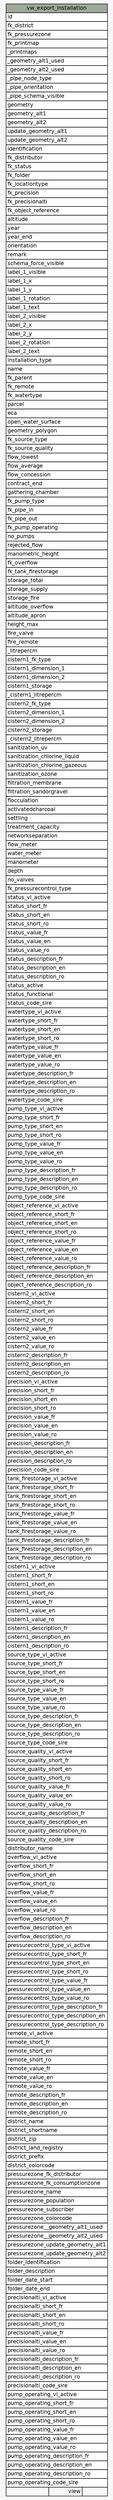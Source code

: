 // dot 2.38.0 on Linux 4.8.0-42-generic
// SchemaSpy rev 590
digraph "vw_export_installation" {
  graph [
    rankdir="RL"
    bgcolor="#f7f7f7"
    nodesep="0.18"
    ranksep="0.46"
    fontname="Helvetica"
    fontsize="11"
  ];
  node [
    fontname="Helvetica"
    fontsize="11"
    shape="plaintext"
  ];
  edge [
    arrowsize="0.8"
  ];
  "vw_export_installation" [
    label=<
    <TABLE BORDER="0" CELLBORDER="1" CELLSPACING="0" BGCOLOR="#ffffff">
      <TR><TD COLSPAN="3" BGCOLOR="#9bab96" ALIGN="CENTER">vw_export_installation</TD></TR>
      <TR><TD PORT="id" COLSPAN="3" ALIGN="LEFT">id</TD></TR>
      <TR><TD PORT="fk_district" COLSPAN="3" ALIGN="LEFT">fk_district</TD></TR>
      <TR><TD PORT="fk_pressurezone" COLSPAN="3" ALIGN="LEFT">fk_pressurezone</TD></TR>
      <TR><TD PORT="fk_printmap" COLSPAN="3" ALIGN="LEFT">fk_printmap</TD></TR>
      <TR><TD PORT="_printmaps" COLSPAN="3" ALIGN="LEFT">_printmaps</TD></TR>
      <TR><TD PORT="_geometry_alt1_used" COLSPAN="3" ALIGN="LEFT">_geometry_alt1_used</TD></TR>
      <TR><TD PORT="_geometry_alt2_used" COLSPAN="3" ALIGN="LEFT">_geometry_alt2_used</TD></TR>
      <TR><TD PORT="_pipe_node_type" COLSPAN="3" ALIGN="LEFT">_pipe_node_type</TD></TR>
      <TR><TD PORT="_pipe_orientation" COLSPAN="3" ALIGN="LEFT">_pipe_orientation</TD></TR>
      <TR><TD PORT="_pipe_schema_visible" COLSPAN="3" ALIGN="LEFT">_pipe_schema_visible</TD></TR>
      <TR><TD PORT="geometry" COLSPAN="3" ALIGN="LEFT">geometry</TD></TR>
      <TR><TD PORT="geometry_alt1" COLSPAN="3" ALIGN="LEFT">geometry_alt1</TD></TR>
      <TR><TD PORT="geometry_alt2" COLSPAN="3" ALIGN="LEFT">geometry_alt2</TD></TR>
      <TR><TD PORT="update_geometry_alt1" COLSPAN="3" ALIGN="LEFT">update_geometry_alt1</TD></TR>
      <TR><TD PORT="update_geometry_alt2" COLSPAN="3" ALIGN="LEFT">update_geometry_alt2</TD></TR>
      <TR><TD PORT="identification" COLSPAN="3" ALIGN="LEFT">identification</TD></TR>
      <TR><TD PORT="fk_distributor" COLSPAN="3" ALIGN="LEFT">fk_distributor</TD></TR>
      <TR><TD PORT="fk_status" COLSPAN="3" ALIGN="LEFT">fk_status</TD></TR>
      <TR><TD PORT="fk_folder" COLSPAN="3" ALIGN="LEFT">fk_folder</TD></TR>
      <TR><TD PORT="fk_locationtype" COLSPAN="3" ALIGN="LEFT">fk_locationtype</TD></TR>
      <TR><TD PORT="fk_precision" COLSPAN="3" ALIGN="LEFT">fk_precision</TD></TR>
      <TR><TD PORT="fk_precisionalti" COLSPAN="3" ALIGN="LEFT">fk_precisionalti</TD></TR>
      <TR><TD PORT="fk_object_reference" COLSPAN="3" ALIGN="LEFT">fk_object_reference</TD></TR>
      <TR><TD PORT="altitude" COLSPAN="3" ALIGN="LEFT">altitude</TD></TR>
      <TR><TD PORT="year" COLSPAN="3" ALIGN="LEFT">year</TD></TR>
      <TR><TD PORT="year_end" COLSPAN="3" ALIGN="LEFT">year_end</TD></TR>
      <TR><TD PORT="orientation" COLSPAN="3" ALIGN="LEFT">orientation</TD></TR>
      <TR><TD PORT="remark" COLSPAN="3" ALIGN="LEFT">remark</TD></TR>
      <TR><TD PORT="schema_force_visible" COLSPAN="3" ALIGN="LEFT">schema_force_visible</TD></TR>
      <TR><TD PORT="label_1_visible" COLSPAN="3" ALIGN="LEFT">label_1_visible</TD></TR>
      <TR><TD PORT="label_1_x" COLSPAN="3" ALIGN="LEFT">label_1_x</TD></TR>
      <TR><TD PORT="label_1_y" COLSPAN="3" ALIGN="LEFT">label_1_y</TD></TR>
      <TR><TD PORT="label_1_rotation" COLSPAN="3" ALIGN="LEFT">label_1_rotation</TD></TR>
      <TR><TD PORT="label_1_text" COLSPAN="3" ALIGN="LEFT">label_1_text</TD></TR>
      <TR><TD PORT="label_2_visible" COLSPAN="3" ALIGN="LEFT">label_2_visible</TD></TR>
      <TR><TD PORT="label_2_x" COLSPAN="3" ALIGN="LEFT">label_2_x</TD></TR>
      <TR><TD PORT="label_2_y" COLSPAN="3" ALIGN="LEFT">label_2_y</TD></TR>
      <TR><TD PORT="label_2_rotation" COLSPAN="3" ALIGN="LEFT">label_2_rotation</TD></TR>
      <TR><TD PORT="label_2_text" COLSPAN="3" ALIGN="LEFT">label_2_text</TD></TR>
      <TR><TD PORT="installation_type" COLSPAN="3" ALIGN="LEFT">installation_type</TD></TR>
      <TR><TD PORT="name" COLSPAN="3" ALIGN="LEFT">name</TD></TR>
      <TR><TD PORT="fk_parent" COLSPAN="3" ALIGN="LEFT">fk_parent</TD></TR>
      <TR><TD PORT="fk_remote" COLSPAN="3" ALIGN="LEFT">fk_remote</TD></TR>
      <TR><TD PORT="fk_watertype" COLSPAN="3" ALIGN="LEFT">fk_watertype</TD></TR>
      <TR><TD PORT="parcel" COLSPAN="3" ALIGN="LEFT">parcel</TD></TR>
      <TR><TD PORT="eca" COLSPAN="3" ALIGN="LEFT">eca</TD></TR>
      <TR><TD PORT="open_water_surface" COLSPAN="3" ALIGN="LEFT">open_water_surface</TD></TR>
      <TR><TD PORT="geometry_polygon" COLSPAN="3" ALIGN="LEFT">geometry_polygon</TD></TR>
      <TR><TD PORT="fk_source_type" COLSPAN="3" ALIGN="LEFT">fk_source_type</TD></TR>
      <TR><TD PORT="fk_source_quality" COLSPAN="3" ALIGN="LEFT">fk_source_quality</TD></TR>
      <TR><TD PORT="flow_lowest" COLSPAN="3" ALIGN="LEFT">flow_lowest</TD></TR>
      <TR><TD PORT="flow_average" COLSPAN="3" ALIGN="LEFT">flow_average</TD></TR>
      <TR><TD PORT="flow_concession" COLSPAN="3" ALIGN="LEFT">flow_concession</TD></TR>
      <TR><TD PORT="contract_end" COLSPAN="3" ALIGN="LEFT">contract_end</TD></TR>
      <TR><TD PORT="gathering_chamber" COLSPAN="3" ALIGN="LEFT">gathering_chamber</TD></TR>
      <TR><TD PORT="fk_pump_type" COLSPAN="3" ALIGN="LEFT">fk_pump_type</TD></TR>
      <TR><TD PORT="fk_pipe_in" COLSPAN="3" ALIGN="LEFT">fk_pipe_in</TD></TR>
      <TR><TD PORT="fk_pipe_out" COLSPAN="3" ALIGN="LEFT">fk_pipe_out</TD></TR>
      <TR><TD PORT="fk_pump_operating" COLSPAN="3" ALIGN="LEFT">fk_pump_operating</TD></TR>
      <TR><TD PORT="no_pumps" COLSPAN="3" ALIGN="LEFT">no_pumps</TD></TR>
      <TR><TD PORT="rejected_flow" COLSPAN="3" ALIGN="LEFT">rejected_flow</TD></TR>
      <TR><TD PORT="manometric_height" COLSPAN="3" ALIGN="LEFT">manometric_height</TD></TR>
      <TR><TD PORT="fk_overflow" COLSPAN="3" ALIGN="LEFT">fk_overflow</TD></TR>
      <TR><TD PORT="fk_tank_firestorage" COLSPAN="3" ALIGN="LEFT">fk_tank_firestorage</TD></TR>
      <TR><TD PORT="storage_total" COLSPAN="3" ALIGN="LEFT">storage_total</TD></TR>
      <TR><TD PORT="storage_supply" COLSPAN="3" ALIGN="LEFT">storage_supply</TD></TR>
      <TR><TD PORT="storage_fire" COLSPAN="3" ALIGN="LEFT">storage_fire</TD></TR>
      <TR><TD PORT="altitude_overflow" COLSPAN="3" ALIGN="LEFT">altitude_overflow</TD></TR>
      <TR><TD PORT="altitude_apron" COLSPAN="3" ALIGN="LEFT">altitude_apron</TD></TR>
      <TR><TD PORT="height_max" COLSPAN="3" ALIGN="LEFT">height_max</TD></TR>
      <TR><TD PORT="fire_valve" COLSPAN="3" ALIGN="LEFT">fire_valve</TD></TR>
      <TR><TD PORT="fire_remote" COLSPAN="3" ALIGN="LEFT">fire_remote</TD></TR>
      <TR><TD PORT="_litrepercm" COLSPAN="3" ALIGN="LEFT">_litrepercm</TD></TR>
      <TR><TD PORT="cistern1_fk_type" COLSPAN="3" ALIGN="LEFT">cistern1_fk_type</TD></TR>
      <TR><TD PORT="cistern1_dimension_1" COLSPAN="3" ALIGN="LEFT">cistern1_dimension_1</TD></TR>
      <TR><TD PORT="cistern1_dimension_2" COLSPAN="3" ALIGN="LEFT">cistern1_dimension_2</TD></TR>
      <TR><TD PORT="cistern1_storage" COLSPAN="3" ALIGN="LEFT">cistern1_storage</TD></TR>
      <TR><TD PORT="_cistern1_litrepercm" COLSPAN="3" ALIGN="LEFT">_cistern1_litrepercm</TD></TR>
      <TR><TD PORT="cistern2_fk_type" COLSPAN="3" ALIGN="LEFT">cistern2_fk_type</TD></TR>
      <TR><TD PORT="cistern2_dimension_1" COLSPAN="3" ALIGN="LEFT">cistern2_dimension_1</TD></TR>
      <TR><TD PORT="cistern2_dimension_2" COLSPAN="3" ALIGN="LEFT">cistern2_dimension_2</TD></TR>
      <TR><TD PORT="cistern2_storage" COLSPAN="3" ALIGN="LEFT">cistern2_storage</TD></TR>
      <TR><TD PORT="_cistern2_litrepercm" COLSPAN="3" ALIGN="LEFT">_cistern2_litrepercm</TD></TR>
      <TR><TD PORT="sanitization_uv" COLSPAN="3" ALIGN="LEFT">sanitization_uv</TD></TR>
      <TR><TD PORT="sanitization_chlorine_liquid" COLSPAN="3" ALIGN="LEFT">sanitization_chlorine_liquid</TD></TR>
      <TR><TD PORT="sanitization_chlorine_gazeous" COLSPAN="3" ALIGN="LEFT">sanitization_chlorine_gazeous</TD></TR>
      <TR><TD PORT="sanitization_ozone" COLSPAN="3" ALIGN="LEFT">sanitization_ozone</TD></TR>
      <TR><TD PORT="filtration_membrane" COLSPAN="3" ALIGN="LEFT">filtration_membrane</TD></TR>
      <TR><TD PORT="filtration_sandorgravel" COLSPAN="3" ALIGN="LEFT">filtration_sandorgravel</TD></TR>
      <TR><TD PORT="flocculation" COLSPAN="3" ALIGN="LEFT">flocculation</TD></TR>
      <TR><TD PORT="activatedcharcoal" COLSPAN="3" ALIGN="LEFT">activatedcharcoal</TD></TR>
      <TR><TD PORT="settling" COLSPAN="3" ALIGN="LEFT">settling</TD></TR>
      <TR><TD PORT="treatment_capacity" COLSPAN="3" ALIGN="LEFT">treatment_capacity</TD></TR>
      <TR><TD PORT="networkseparation" COLSPAN="3" ALIGN="LEFT">networkseparation</TD></TR>
      <TR><TD PORT="flow_meter" COLSPAN="3" ALIGN="LEFT">flow_meter</TD></TR>
      <TR><TD PORT="water_meter" COLSPAN="3" ALIGN="LEFT">water_meter</TD></TR>
      <TR><TD PORT="manometer" COLSPAN="3" ALIGN="LEFT">manometer</TD></TR>
      <TR><TD PORT="depth" COLSPAN="3" ALIGN="LEFT">depth</TD></TR>
      <TR><TD PORT="no_valves" COLSPAN="3" ALIGN="LEFT">no_valves</TD></TR>
      <TR><TD PORT="fk_pressurecontrol_type" COLSPAN="3" ALIGN="LEFT">fk_pressurecontrol_type</TD></TR>
      <TR><TD PORT="status_vl_active" COLSPAN="3" ALIGN="LEFT">status_vl_active</TD></TR>
      <TR><TD PORT="status_short_fr" COLSPAN="3" ALIGN="LEFT">status_short_fr</TD></TR>
      <TR><TD PORT="status_short_en" COLSPAN="3" ALIGN="LEFT">status_short_en</TD></TR>
      <TR><TD PORT="status_short_ro" COLSPAN="3" ALIGN="LEFT">status_short_ro</TD></TR>
      <TR><TD PORT="status_value_fr" COLSPAN="3" ALIGN="LEFT">status_value_fr</TD></TR>
      <TR><TD PORT="status_value_en" COLSPAN="3" ALIGN="LEFT">status_value_en</TD></TR>
      <TR><TD PORT="status_value_ro" COLSPAN="3" ALIGN="LEFT">status_value_ro</TD></TR>
      <TR><TD PORT="status_description_fr" COLSPAN="3" ALIGN="LEFT">status_description_fr</TD></TR>
      <TR><TD PORT="status_description_en" COLSPAN="3" ALIGN="LEFT">status_description_en</TD></TR>
      <TR><TD PORT="status_description_ro" COLSPAN="3" ALIGN="LEFT">status_description_ro</TD></TR>
      <TR><TD PORT="status_active" COLSPAN="3" ALIGN="LEFT">status_active</TD></TR>
      <TR><TD PORT="status_functional" COLSPAN="3" ALIGN="LEFT">status_functional</TD></TR>
      <TR><TD PORT="status_code_sire" COLSPAN="3" ALIGN="LEFT">status_code_sire</TD></TR>
      <TR><TD PORT="watertype_vl_active" COLSPAN="3" ALIGN="LEFT">watertype_vl_active</TD></TR>
      <TR><TD PORT="watertype_short_fr" COLSPAN="3" ALIGN="LEFT">watertype_short_fr</TD></TR>
      <TR><TD PORT="watertype_short_en" COLSPAN="3" ALIGN="LEFT">watertype_short_en</TD></TR>
      <TR><TD PORT="watertype_short_ro" COLSPAN="3" ALIGN="LEFT">watertype_short_ro</TD></TR>
      <TR><TD PORT="watertype_value_fr" COLSPAN="3" ALIGN="LEFT">watertype_value_fr</TD></TR>
      <TR><TD PORT="watertype_value_en" COLSPAN="3" ALIGN="LEFT">watertype_value_en</TD></TR>
      <TR><TD PORT="watertype_value_ro" COLSPAN="3" ALIGN="LEFT">watertype_value_ro</TD></TR>
      <TR><TD PORT="watertype_description_fr" COLSPAN="3" ALIGN="LEFT">watertype_description_fr</TD></TR>
      <TR><TD PORT="watertype_description_en" COLSPAN="3" ALIGN="LEFT">watertype_description_en</TD></TR>
      <TR><TD PORT="watertype_description_ro" COLSPAN="3" ALIGN="LEFT">watertype_description_ro</TD></TR>
      <TR><TD PORT="watertype_code_sire" COLSPAN="3" ALIGN="LEFT">watertype_code_sire</TD></TR>
      <TR><TD PORT="pump_type_vl_active" COLSPAN="3" ALIGN="LEFT">pump_type_vl_active</TD></TR>
      <TR><TD PORT="pump_type_short_fr" COLSPAN="3" ALIGN="LEFT">pump_type_short_fr</TD></TR>
      <TR><TD PORT="pump_type_short_en" COLSPAN="3" ALIGN="LEFT">pump_type_short_en</TD></TR>
      <TR><TD PORT="pump_type_short_ro" COLSPAN="3" ALIGN="LEFT">pump_type_short_ro</TD></TR>
      <TR><TD PORT="pump_type_value_fr" COLSPAN="3" ALIGN="LEFT">pump_type_value_fr</TD></TR>
      <TR><TD PORT="pump_type_value_en" COLSPAN="3" ALIGN="LEFT">pump_type_value_en</TD></TR>
      <TR><TD PORT="pump_type_value_ro" COLSPAN="3" ALIGN="LEFT">pump_type_value_ro</TD></TR>
      <TR><TD PORT="pump_type_description_fr" COLSPAN="3" ALIGN="LEFT">pump_type_description_fr</TD></TR>
      <TR><TD PORT="pump_type_description_en" COLSPAN="3" ALIGN="LEFT">pump_type_description_en</TD></TR>
      <TR><TD PORT="pump_type_description_ro" COLSPAN="3" ALIGN="LEFT">pump_type_description_ro</TD></TR>
      <TR><TD PORT="pump_type_code_sire" COLSPAN="3" ALIGN="LEFT">pump_type_code_sire</TD></TR>
      <TR><TD PORT="object_reference_vl_active" COLSPAN="3" ALIGN="LEFT">object_reference_vl_active</TD></TR>
      <TR><TD PORT="object_reference_short_fr" COLSPAN="3" ALIGN="LEFT">object_reference_short_fr</TD></TR>
      <TR><TD PORT="object_reference_short_en" COLSPAN="3" ALIGN="LEFT">object_reference_short_en</TD></TR>
      <TR><TD PORT="object_reference_short_ro" COLSPAN="3" ALIGN="LEFT">object_reference_short_ro</TD></TR>
      <TR><TD PORT="object_reference_value_fr" COLSPAN="3" ALIGN="LEFT">object_reference_value_fr</TD></TR>
      <TR><TD PORT="object_reference_value_en" COLSPAN="3" ALIGN="LEFT">object_reference_value_en</TD></TR>
      <TR><TD PORT="object_reference_value_ro" COLSPAN="3" ALIGN="LEFT">object_reference_value_ro</TD></TR>
      <TR><TD PORT="object_reference_description_fr" COLSPAN="3" ALIGN="LEFT">object_reference_description_fr</TD></TR>
      <TR><TD PORT="object_reference_description_en" COLSPAN="3" ALIGN="LEFT">object_reference_description_en</TD></TR>
      <TR><TD PORT="object_reference_description_ro" COLSPAN="3" ALIGN="LEFT">object_reference_description_ro</TD></TR>
      <TR><TD PORT="cistern2_vl_active" COLSPAN="3" ALIGN="LEFT">cistern2_vl_active</TD></TR>
      <TR><TD PORT="cistern2_short_fr" COLSPAN="3" ALIGN="LEFT">cistern2_short_fr</TD></TR>
      <TR><TD PORT="cistern2_short_en" COLSPAN="3" ALIGN="LEFT">cistern2_short_en</TD></TR>
      <TR><TD PORT="cistern2_short_ro" COLSPAN="3" ALIGN="LEFT">cistern2_short_ro</TD></TR>
      <TR><TD PORT="cistern2_value_fr" COLSPAN="3" ALIGN="LEFT">cistern2_value_fr</TD></TR>
      <TR><TD PORT="cistern2_value_en" COLSPAN="3" ALIGN="LEFT">cistern2_value_en</TD></TR>
      <TR><TD PORT="cistern2_value_ro" COLSPAN="3" ALIGN="LEFT">cistern2_value_ro</TD></TR>
      <TR><TD PORT="cistern2_description_fr" COLSPAN="3" ALIGN="LEFT">cistern2_description_fr</TD></TR>
      <TR><TD PORT="cistern2_description_en" COLSPAN="3" ALIGN="LEFT">cistern2_description_en</TD></TR>
      <TR><TD PORT="cistern2_description_ro" COLSPAN="3" ALIGN="LEFT">cistern2_description_ro</TD></TR>
      <TR><TD PORT="precision_vl_active" COLSPAN="3" ALIGN="LEFT">precision_vl_active</TD></TR>
      <TR><TD PORT="precision_short_fr" COLSPAN="3" ALIGN="LEFT">precision_short_fr</TD></TR>
      <TR><TD PORT="precision_short_en" COLSPAN="3" ALIGN="LEFT">precision_short_en</TD></TR>
      <TR><TD PORT="precision_short_ro" COLSPAN="3" ALIGN="LEFT">precision_short_ro</TD></TR>
      <TR><TD PORT="precision_value_fr" COLSPAN="3" ALIGN="LEFT">precision_value_fr</TD></TR>
      <TR><TD PORT="precision_value_en" COLSPAN="3" ALIGN="LEFT">precision_value_en</TD></TR>
      <TR><TD PORT="precision_value_ro" COLSPAN="3" ALIGN="LEFT">precision_value_ro</TD></TR>
      <TR><TD PORT="precision_description_fr" COLSPAN="3" ALIGN="LEFT">precision_description_fr</TD></TR>
      <TR><TD PORT="precision_description_en" COLSPAN="3" ALIGN="LEFT">precision_description_en</TD></TR>
      <TR><TD PORT="precision_description_ro" COLSPAN="3" ALIGN="LEFT">precision_description_ro</TD></TR>
      <TR><TD PORT="precision_code_sire" COLSPAN="3" ALIGN="LEFT">precision_code_sire</TD></TR>
      <TR><TD PORT="tank_firestorage_vl_active" COLSPAN="3" ALIGN="LEFT">tank_firestorage_vl_active</TD></TR>
      <TR><TD PORT="tank_firestorage_short_fr" COLSPAN="3" ALIGN="LEFT">tank_firestorage_short_fr</TD></TR>
      <TR><TD PORT="tank_firestorage_short_en" COLSPAN="3" ALIGN="LEFT">tank_firestorage_short_en</TD></TR>
      <TR><TD PORT="tank_firestorage_short_ro" COLSPAN="3" ALIGN="LEFT">tank_firestorage_short_ro</TD></TR>
      <TR><TD PORT="tank_firestorage_value_fr" COLSPAN="3" ALIGN="LEFT">tank_firestorage_value_fr</TD></TR>
      <TR><TD PORT="tank_firestorage_value_en" COLSPAN="3" ALIGN="LEFT">tank_firestorage_value_en</TD></TR>
      <TR><TD PORT="tank_firestorage_value_ro" COLSPAN="3" ALIGN="LEFT">tank_firestorage_value_ro</TD></TR>
      <TR><TD PORT="tank_firestorage_description_fr" COLSPAN="3" ALIGN="LEFT">tank_firestorage_description_fr</TD></TR>
      <TR><TD PORT="tank_firestorage_description_en" COLSPAN="3" ALIGN="LEFT">tank_firestorage_description_en</TD></TR>
      <TR><TD PORT="tank_firestorage_description_ro" COLSPAN="3" ALIGN="LEFT">tank_firestorage_description_ro</TD></TR>
      <TR><TD PORT="cistern1_vl_active" COLSPAN="3" ALIGN="LEFT">cistern1_vl_active</TD></TR>
      <TR><TD PORT="cistern1_short_fr" COLSPAN="3" ALIGN="LEFT">cistern1_short_fr</TD></TR>
      <TR><TD PORT="cistern1_short_en" COLSPAN="3" ALIGN="LEFT">cistern1_short_en</TD></TR>
      <TR><TD PORT="cistern1_short_ro" COLSPAN="3" ALIGN="LEFT">cistern1_short_ro</TD></TR>
      <TR><TD PORT="cistern1_value_fr" COLSPAN="3" ALIGN="LEFT">cistern1_value_fr</TD></TR>
      <TR><TD PORT="cistern1_value_en" COLSPAN="3" ALIGN="LEFT">cistern1_value_en</TD></TR>
      <TR><TD PORT="cistern1_value_ro" COLSPAN="3" ALIGN="LEFT">cistern1_value_ro</TD></TR>
      <TR><TD PORT="cistern1_description_fr" COLSPAN="3" ALIGN="LEFT">cistern1_description_fr</TD></TR>
      <TR><TD PORT="cistern1_description_en" COLSPAN="3" ALIGN="LEFT">cistern1_description_en</TD></TR>
      <TR><TD PORT="cistern1_description_ro" COLSPAN="3" ALIGN="LEFT">cistern1_description_ro</TD></TR>
      <TR><TD PORT="source_type_vl_active" COLSPAN="3" ALIGN="LEFT">source_type_vl_active</TD></TR>
      <TR><TD PORT="source_type_short_fr" COLSPAN="3" ALIGN="LEFT">source_type_short_fr</TD></TR>
      <TR><TD PORT="source_type_short_en" COLSPAN="3" ALIGN="LEFT">source_type_short_en</TD></TR>
      <TR><TD PORT="source_type_short_ro" COLSPAN="3" ALIGN="LEFT">source_type_short_ro</TD></TR>
      <TR><TD PORT="source_type_value_fr" COLSPAN="3" ALIGN="LEFT">source_type_value_fr</TD></TR>
      <TR><TD PORT="source_type_value_en" COLSPAN="3" ALIGN="LEFT">source_type_value_en</TD></TR>
      <TR><TD PORT="source_type_value_ro" COLSPAN="3" ALIGN="LEFT">source_type_value_ro</TD></TR>
      <TR><TD PORT="source_type_description_fr" COLSPAN="3" ALIGN="LEFT">source_type_description_fr</TD></TR>
      <TR><TD PORT="source_type_description_en" COLSPAN="3" ALIGN="LEFT">source_type_description_en</TD></TR>
      <TR><TD PORT="source_type_description_ro" COLSPAN="3" ALIGN="LEFT">source_type_description_ro</TD></TR>
      <TR><TD PORT="source_type_code_sire" COLSPAN="3" ALIGN="LEFT">source_type_code_sire</TD></TR>
      <TR><TD PORT="source_quality_vl_active" COLSPAN="3" ALIGN="LEFT">source_quality_vl_active</TD></TR>
      <TR><TD PORT="source_quality_short_fr" COLSPAN="3" ALIGN="LEFT">source_quality_short_fr</TD></TR>
      <TR><TD PORT="source_quality_short_en" COLSPAN="3" ALIGN="LEFT">source_quality_short_en</TD></TR>
      <TR><TD PORT="source_quality_short_ro" COLSPAN="3" ALIGN="LEFT">source_quality_short_ro</TD></TR>
      <TR><TD PORT="source_quality_value_fr" COLSPAN="3" ALIGN="LEFT">source_quality_value_fr</TD></TR>
      <TR><TD PORT="source_quality_value_en" COLSPAN="3" ALIGN="LEFT">source_quality_value_en</TD></TR>
      <TR><TD PORT="source_quality_value_ro" COLSPAN="3" ALIGN="LEFT">source_quality_value_ro</TD></TR>
      <TR><TD PORT="source_quality_description_fr" COLSPAN="3" ALIGN="LEFT">source_quality_description_fr</TD></TR>
      <TR><TD PORT="source_quality_description_en" COLSPAN="3" ALIGN="LEFT">source_quality_description_en</TD></TR>
      <TR><TD PORT="source_quality_description_ro" COLSPAN="3" ALIGN="LEFT">source_quality_description_ro</TD></TR>
      <TR><TD PORT="source_quality_code_sire" COLSPAN="3" ALIGN="LEFT">source_quality_code_sire</TD></TR>
      <TR><TD PORT="distributor_name" COLSPAN="3" ALIGN="LEFT">distributor_name</TD></TR>
      <TR><TD PORT="overflow_vl_active" COLSPAN="3" ALIGN="LEFT">overflow_vl_active</TD></TR>
      <TR><TD PORT="overflow_short_fr" COLSPAN="3" ALIGN="LEFT">overflow_short_fr</TD></TR>
      <TR><TD PORT="overflow_short_en" COLSPAN="3" ALIGN="LEFT">overflow_short_en</TD></TR>
      <TR><TD PORT="overflow_short_ro" COLSPAN="3" ALIGN="LEFT">overflow_short_ro</TD></TR>
      <TR><TD PORT="overflow_value_fr" COLSPAN="3" ALIGN="LEFT">overflow_value_fr</TD></TR>
      <TR><TD PORT="overflow_value_en" COLSPAN="3" ALIGN="LEFT">overflow_value_en</TD></TR>
      <TR><TD PORT="overflow_value_ro" COLSPAN="3" ALIGN="LEFT">overflow_value_ro</TD></TR>
      <TR><TD PORT="overflow_description_fr" COLSPAN="3" ALIGN="LEFT">overflow_description_fr</TD></TR>
      <TR><TD PORT="overflow_description_en" COLSPAN="3" ALIGN="LEFT">overflow_description_en</TD></TR>
      <TR><TD PORT="overflow_description_ro" COLSPAN="3" ALIGN="LEFT">overflow_description_ro</TD></TR>
      <TR><TD PORT="pressurecontrol_type_vl_active" COLSPAN="3" ALIGN="LEFT">pressurecontrol_type_vl_active</TD></TR>
      <TR><TD PORT="pressurecontrol_type_short_fr" COLSPAN="3" ALIGN="LEFT">pressurecontrol_type_short_fr</TD></TR>
      <TR><TD PORT="pressurecontrol_type_short_en" COLSPAN="3" ALIGN="LEFT">pressurecontrol_type_short_en</TD></TR>
      <TR><TD PORT="pressurecontrol_type_short_ro" COLSPAN="3" ALIGN="LEFT">pressurecontrol_type_short_ro</TD></TR>
      <TR><TD PORT="pressurecontrol_type_value_fr" COLSPAN="3" ALIGN="LEFT">pressurecontrol_type_value_fr</TD></TR>
      <TR><TD PORT="pressurecontrol_type_value_en" COLSPAN="3" ALIGN="LEFT">pressurecontrol_type_value_en</TD></TR>
      <TR><TD PORT="pressurecontrol_type_value_ro" COLSPAN="3" ALIGN="LEFT">pressurecontrol_type_value_ro</TD></TR>
      <TR><TD PORT="pressurecontrol_type_description_fr" COLSPAN="3" ALIGN="LEFT">pressurecontrol_type_description_fr</TD></TR>
      <TR><TD PORT="pressurecontrol_type_description_en" COLSPAN="3" ALIGN="LEFT">pressurecontrol_type_description_en</TD></TR>
      <TR><TD PORT="pressurecontrol_type_description_ro" COLSPAN="3" ALIGN="LEFT">pressurecontrol_type_description_ro</TD></TR>
      <TR><TD PORT="remote_vl_active" COLSPAN="3" ALIGN="LEFT">remote_vl_active</TD></TR>
      <TR><TD PORT="remote_short_fr" COLSPAN="3" ALIGN="LEFT">remote_short_fr</TD></TR>
      <TR><TD PORT="remote_short_en" COLSPAN="3" ALIGN="LEFT">remote_short_en</TD></TR>
      <TR><TD PORT="remote_short_ro" COLSPAN="3" ALIGN="LEFT">remote_short_ro</TD></TR>
      <TR><TD PORT="remote_value_fr" COLSPAN="3" ALIGN="LEFT">remote_value_fr</TD></TR>
      <TR><TD PORT="remote_value_en" COLSPAN="3" ALIGN="LEFT">remote_value_en</TD></TR>
      <TR><TD PORT="remote_value_ro" COLSPAN="3" ALIGN="LEFT">remote_value_ro</TD></TR>
      <TR><TD PORT="remote_description_fr" COLSPAN="3" ALIGN="LEFT">remote_description_fr</TD></TR>
      <TR><TD PORT="remote_description_en" COLSPAN="3" ALIGN="LEFT">remote_description_en</TD></TR>
      <TR><TD PORT="remote_description_ro" COLSPAN="3" ALIGN="LEFT">remote_description_ro</TD></TR>
      <TR><TD PORT="district_name" COLSPAN="3" ALIGN="LEFT">district_name</TD></TR>
      <TR><TD PORT="district_shortname" COLSPAN="3" ALIGN="LEFT">district_shortname</TD></TR>
      <TR><TD PORT="district_zip" COLSPAN="3" ALIGN="LEFT">district_zip</TD></TR>
      <TR><TD PORT="district_land_registry" COLSPAN="3" ALIGN="LEFT">district_land_registry</TD></TR>
      <TR><TD PORT="district_prefix" COLSPAN="3" ALIGN="LEFT">district_prefix</TD></TR>
      <TR><TD PORT="district_colorcode" COLSPAN="3" ALIGN="LEFT">district_colorcode</TD></TR>
      <TR><TD PORT="pressurezone_fk_distributor" COLSPAN="3" ALIGN="LEFT">pressurezone_fk_distributor</TD></TR>
      <TR><TD PORT="pressurezone_fk_consumptionzone" COLSPAN="3" ALIGN="LEFT">pressurezone_fk_consumptionzone</TD></TR>
      <TR><TD PORT="pressurezone_name" COLSPAN="3" ALIGN="LEFT">pressurezone_name</TD></TR>
      <TR><TD PORT="pressurezone_population" COLSPAN="3" ALIGN="LEFT">pressurezone_population</TD></TR>
      <TR><TD PORT="pressurezone_subscriber" COLSPAN="3" ALIGN="LEFT">pressurezone_subscriber</TD></TR>
      <TR><TD PORT="pressurezone_colorcode" COLSPAN="3" ALIGN="LEFT">pressurezone_colorcode</TD></TR>
      <TR><TD PORT="pressurezone__geometry_alt1_used" COLSPAN="3" ALIGN="LEFT">pressurezone__geometry_alt1_used</TD></TR>
      <TR><TD PORT="pressurezone__geometry_alt2_used" COLSPAN="3" ALIGN="LEFT">pressurezone__geometry_alt2_used</TD></TR>
      <TR><TD PORT="pressurezone_update_geometry_alt1" COLSPAN="3" ALIGN="LEFT">pressurezone_update_geometry_alt1</TD></TR>
      <TR><TD PORT="pressurezone_update_geometry_alt2" COLSPAN="3" ALIGN="LEFT">pressurezone_update_geometry_alt2</TD></TR>
      <TR><TD PORT="folder_identification" COLSPAN="3" ALIGN="LEFT">folder_identification</TD></TR>
      <TR><TD PORT="folder_description" COLSPAN="3" ALIGN="LEFT">folder_description</TD></TR>
      <TR><TD PORT="folder_date_start" COLSPAN="3" ALIGN="LEFT">folder_date_start</TD></TR>
      <TR><TD PORT="folder_date_end" COLSPAN="3" ALIGN="LEFT">folder_date_end</TD></TR>
      <TR><TD PORT="precisionalti_vl_active" COLSPAN="3" ALIGN="LEFT">precisionalti_vl_active</TD></TR>
      <TR><TD PORT="precisionalti_short_fr" COLSPAN="3" ALIGN="LEFT">precisionalti_short_fr</TD></TR>
      <TR><TD PORT="precisionalti_short_en" COLSPAN="3" ALIGN="LEFT">precisionalti_short_en</TD></TR>
      <TR><TD PORT="precisionalti_short_ro" COLSPAN="3" ALIGN="LEFT">precisionalti_short_ro</TD></TR>
      <TR><TD PORT="precisionalti_value_fr" COLSPAN="3" ALIGN="LEFT">precisionalti_value_fr</TD></TR>
      <TR><TD PORT="precisionalti_value_en" COLSPAN="3" ALIGN="LEFT">precisionalti_value_en</TD></TR>
      <TR><TD PORT="precisionalti_value_ro" COLSPAN="3" ALIGN="LEFT">precisionalti_value_ro</TD></TR>
      <TR><TD PORT="precisionalti_description_fr" COLSPAN="3" ALIGN="LEFT">precisionalti_description_fr</TD></TR>
      <TR><TD PORT="precisionalti_description_en" COLSPAN="3" ALIGN="LEFT">precisionalti_description_en</TD></TR>
      <TR><TD PORT="precisionalti_description_ro" COLSPAN="3" ALIGN="LEFT">precisionalti_description_ro</TD></TR>
      <TR><TD PORT="precisionalti_code_sire" COLSPAN="3" ALIGN="LEFT">precisionalti_code_sire</TD></TR>
      <TR><TD PORT="pump_operating_vl_active" COLSPAN="3" ALIGN="LEFT">pump_operating_vl_active</TD></TR>
      <TR><TD PORT="pump_operating_short_fr" COLSPAN="3" ALIGN="LEFT">pump_operating_short_fr</TD></TR>
      <TR><TD PORT="pump_operating_short_en" COLSPAN="3" ALIGN="LEFT">pump_operating_short_en</TD></TR>
      <TR><TD PORT="pump_operating_short_ro" COLSPAN="3" ALIGN="LEFT">pump_operating_short_ro</TD></TR>
      <TR><TD PORT="pump_operating_value_fr" COLSPAN="3" ALIGN="LEFT">pump_operating_value_fr</TD></TR>
      <TR><TD PORT="pump_operating_value_en" COLSPAN="3" ALIGN="LEFT">pump_operating_value_en</TD></TR>
      <TR><TD PORT="pump_operating_value_ro" COLSPAN="3" ALIGN="LEFT">pump_operating_value_ro</TD></TR>
      <TR><TD PORT="pump_operating_description_fr" COLSPAN="3" ALIGN="LEFT">pump_operating_description_fr</TD></TR>
      <TR><TD PORT="pump_operating_description_en" COLSPAN="3" ALIGN="LEFT">pump_operating_description_en</TD></TR>
      <TR><TD PORT="pump_operating_description_ro" COLSPAN="3" ALIGN="LEFT">pump_operating_description_ro</TD></TR>
      <TR><TD PORT="pump_operating_code_sire" COLSPAN="3" ALIGN="LEFT">pump_operating_code_sire</TD></TR>
      <TR><TD ALIGN="LEFT" BGCOLOR="#f7f7f7">  </TD><TD ALIGN="RIGHT" BGCOLOR="#f7f7f7">view</TD><TD ALIGN="RIGHT" BGCOLOR="#f7f7f7">  </TD></TR>
    </TABLE>>
    URL="tables/vw_export_installation.html"
    tooltip="vw_export_installation"
  ];
}
